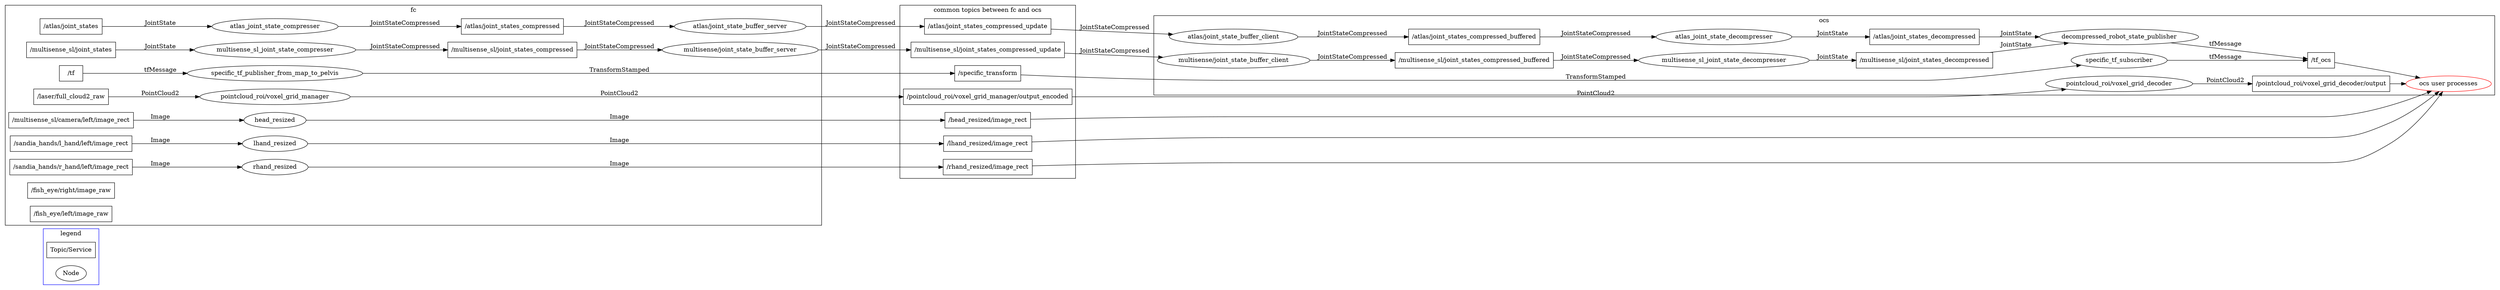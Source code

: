 ## dot -O -Tpdf <this file>
digraph atlas_tilt_laser {
   node[shape="ellipse"]
   rankdir=LR;

   // legend
   subgraph cluster_3 {
     label = "legend"
     color=blue
     "Topic/Service" [shape="box"]
     "Node" [shape="ellipse"]    
   }
   
   // bridge topics
   subgraph cluster_2 {
       label = "common topics between fc and ocs"
      "/atlas/joint_states_compressed_update" [shape="box"]
      "/multisense_sl/joint_states_compressed_update" [shape="box"]
      "/pointcloud_roi/voxel_grid_manager/output_encoded" [shape="box"]
      "/specific_transform" [shape="box"]
      "/head_resized/image_rect" [shape="box"]
      "/lhand_resized/image_rect" [shape="box"]
      "/rhand_resized/image_rect" [shape="box"]
   }
   
   //FC side
   subgraph cluster_0 {
       label="fc"
       // topics
       "/atlas/joint_states" [shape="box"]
       "/multisense_sl/joint_states" [shape="box"]
       "/atlas/joint_states_compressed" [shape="box"]
       "/multisense_sl/joint_states_compressed" [shape="box"]
       "/tf" [shape="box"]
       "/laser/full_cloud2_raw" [shape="box"]
       "/multisense_sl/camera/left/image_rect" [shape="box"]
       "/sandia_hands/l_hand/left/image_rect" [shape="box"]
       "/sandia_hands/r_hand/left/image_rect" [shape="box"]
       "/fish_eye/right/image_raw" [shape="box"]
       "/fish_eye/left/image_raw" [shape="box"]
       
       
       // nodes
       "atlas_joint_state_compresser"
       "multisense_sl_joint_state_compresser"
       "atlas/joint_state_buffer_server"
       "multisense_sl_joint_state_compresser"
       "multisense/joint_state_buffer_server"
       "atlas/joint_state_buffer_server"
       "multisense/joint_state_buffer_server"
       "specific_tf_publisher_from_map_to_pelvis"
       "pointcloud_roi/voxel_grid_manager"
       "head_resized"
       "lhand_resized"
       "rhand_resized"

       
       // images
       "/multisense_sl/camera/left/image_rect" -> "head_resized" [label="Image"]
       "/sandia_hands/l_hand/left/image_rect" -> "lhand_resized" [label="Image"]
       "/sandia_hands/r_hand/left/image_rect" -> "rhand_resized" [label="Image"]
       "head_resized" -> "/head_resized/image_rect" [label="Image"]
       "lhand_resized" -> "/lhand_resized/image_rect" [label="Image"]
       "rhand_resized" -> "/rhand_resized/image_rect" [label="Image"]
       
       // joint states
       "/atlas/joint_states" -> "atlas_joint_state_compresser" [label="JointState"]
       "/multisense_sl/joint_states" -> "multisense_sl_joint_state_compresser" [label="JointState"]

       "atlas_joint_state_compresser" -> "/atlas/joint_states_compressed" [label="JointStateCompressed"]
       "/atlas/joint_states_compressed" -> "atlas/joint_state_buffer_server" [label="JointStateCompressed"]

       "multisense_sl_joint_state_compresser" -> "/multisense_sl/joint_states_compressed" [label="JointStateCompressed"]
       "/multisense_sl/joint_states_compressed" -> "multisense/joint_state_buffer_server" [label="JointStateCompressed"]

       "atlas/joint_state_buffer_server" -> "/atlas/joint_states_compressed_update" [label="JointStateCompressed"]
       "multisense/joint_state_buffer_server" -> "/multisense_sl/joint_states_compressed_update" [label="JointStateCompressed"]

       "/tf" -> "specific_tf_publisher_from_map_to_pelvis" [label="tfMessage"]
       "specific_tf_publisher_from_map_to_pelvis" -> "/specific_transform" [label="TransformStamped"]

       "/laser/full_cloud2_raw" -> "pointcloud_roi/voxel_grid_manager" [label="PointCloud2"]
       "pointcloud_roi/voxel_grid_manager" -> "/pointcloud_roi/voxel_grid_manager/output_encoded" [label="PointCloud2"]
   
   }

   // OCS side
   subgraph cluster_1 {
       label="ocs"
       // topics
       "/atlas/joint_states_compressed_buffered" [shape="box"]
       "/multisense_sl/joint_states_compressed_buffered" [shape="box"]
       "/atlas/joint_states_decompressed" [shape="box"]
       "/multisense_sl/joint_states_decompressed" [shape="box"]
       "/pointcloud_roi/voxel_grid_decoder/output" [shape="box"]
       "/tf_ocs" [shape="box"]
       // nodes
       "pointcloud_roi/voxel_grid_decoder"
       "specific_tf_subscriber"
       "atlas/joint_state_buffer_client"
       "multisense/joint_state_buffer_client"
       "atlas_joint_state_decompresser"
       "multisense_sl_joint_state_decompresser"
       "decompressed_robot_state_publisher"
       "ocs user processes" [color=red]
       
       "/specific_transform" -> "specific_tf_subscriber" [label="TransformStamped"]
       "/atlas/joint_states_compressed_update" -> "atlas/joint_state_buffer_client" [label="JointStateCompressed"]
       "/multisense_sl/joint_states_compressed_update" -> "multisense/joint_state_buffer_client" [label="JointStateCompressed"]

       "atlas/joint_state_buffer_client" -> "/atlas/joint_states_compressed_buffered" [label="JointStateCompressed"]
       "/atlas/joint_states_compressed_buffered" -> "atlas_joint_state_decompresser" [label="JointStateCompressed"]

       "multisense/joint_state_buffer_client" -> "/multisense_sl/joint_states_compressed_buffered" [label="JointStateCompressed"]
       "/multisense_sl/joint_states_compressed_buffered" -> "multisense_sl_joint_state_decompresser" [label="JointStateCompressed"]

       "atlas_joint_state_decompresser" -> "/atlas/joint_states_decompressed" [label="JointState"]
       "multisense_sl_joint_state_decompresser" -> "/multisense_sl/joint_states_decompressed" [label="JointState"]

       "/atlas/joint_states_decompressed" -> "decompressed_robot_state_publisher" [label="JointState"]
       "/multisense_sl/joint_states_decompressed" -> "decompressed_robot_state_publisher" [label="JointState"]

       "decompressed_robot_state_publisher" -> "/tf_ocs" [label="tfMessage"]

       "specific_tf_subscriber" -> "/tf_ocs" [label="tfMessage"]
       
       "/pointcloud_roi/voxel_grid_manager/output_encoded" -> "pointcloud_roi/voxel_grid_decoder" [label="PointCloud2"]
       "pointcloud_roi/voxel_grid_decoder" -> "/pointcloud_roi/voxel_grid_decoder/output" [label="PointCloud2"]
       
       "/tf_ocs" -> "ocs user processes"
       "/pointcloud_roi/voxel_grid_decoder/output" -> "ocs user processes"
       // image
       "/head_resized/image_rect" -> "ocs user processes"
       "/lhand_resized/image_rect" -> "ocs user processes"
       "/rhand_resized/image_rect" -> "ocs user processes"
   }
}
